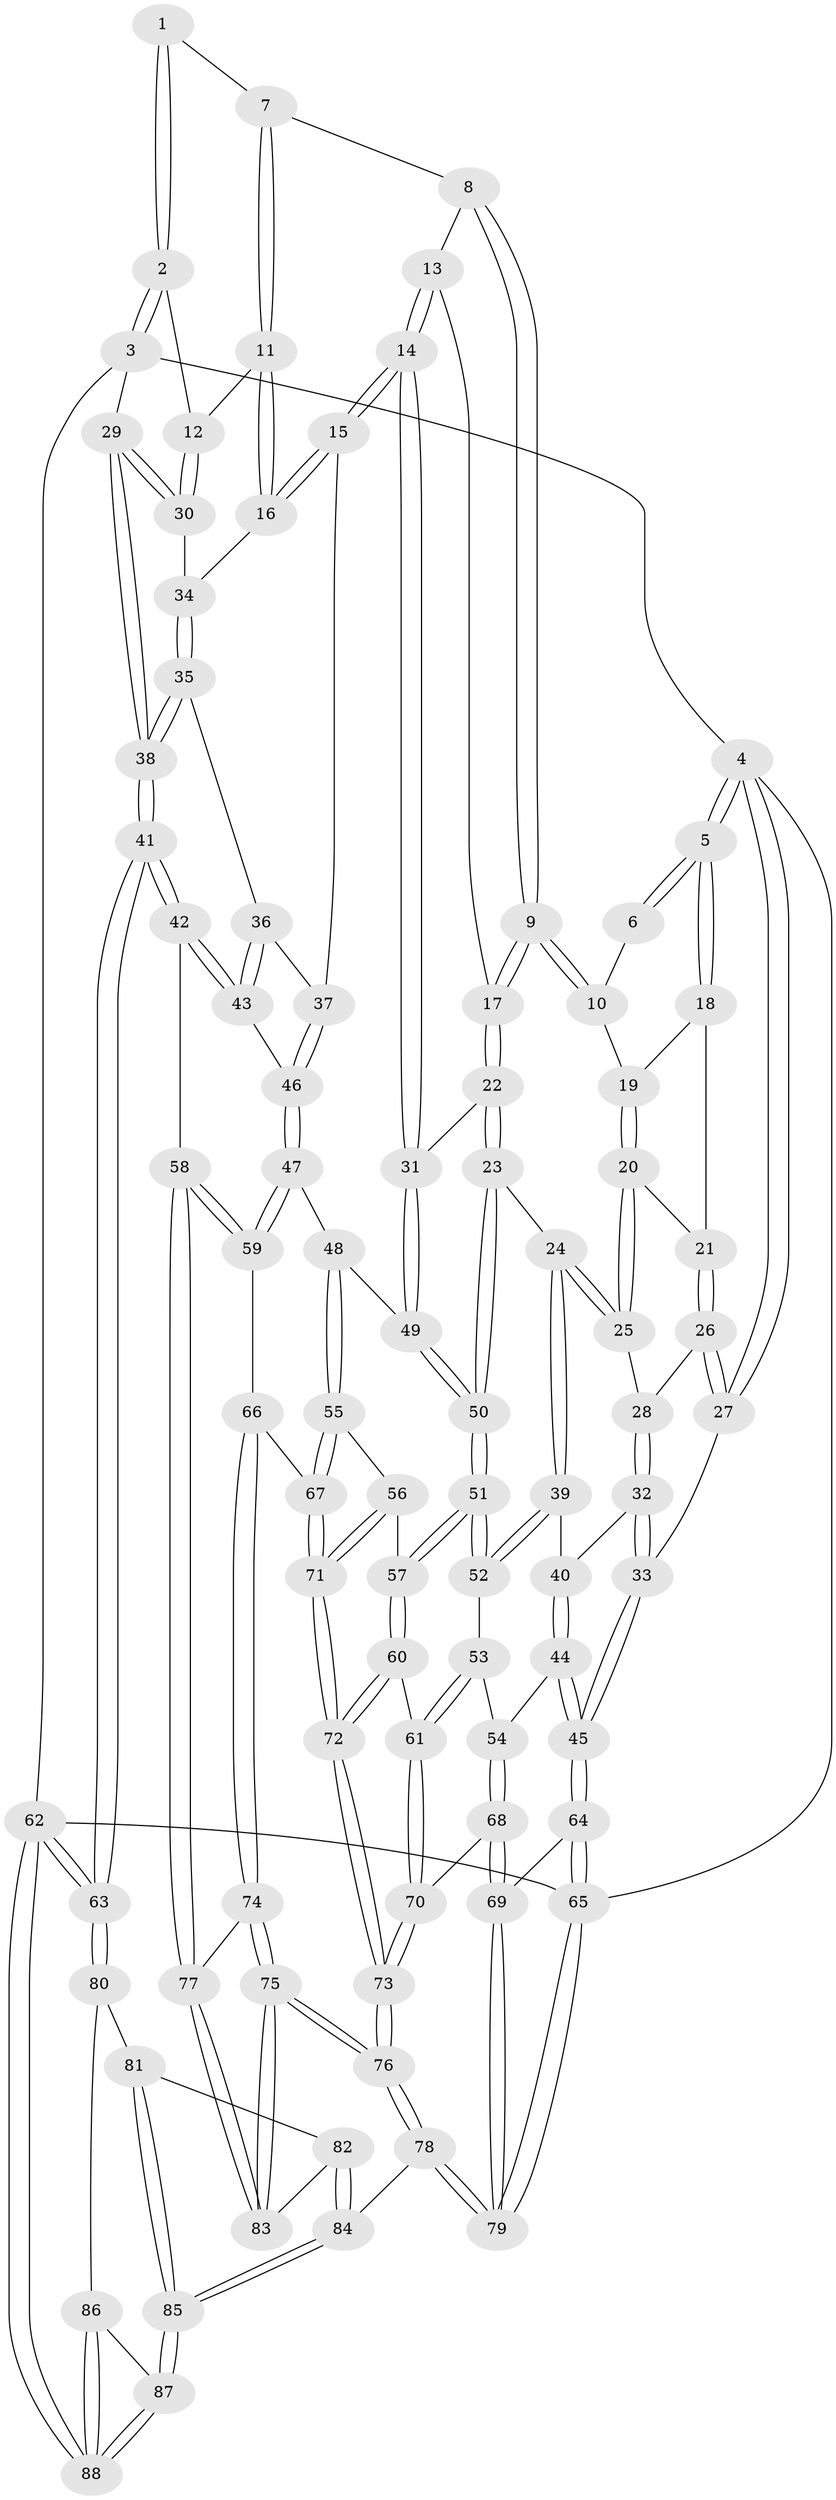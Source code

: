 // Generated by graph-tools (version 1.1) at 2025/01/03/09/25 05:01:32]
// undirected, 88 vertices, 217 edges
graph export_dot {
graph [start="1"]
  node [color=gray90,style=filled];
  1 [pos="+0.41223875224660894+0"];
  2 [pos="+0.881015203346945+0"];
  3 [pos="+1+0"];
  4 [pos="+0+0"];
  5 [pos="+0+0"];
  6 [pos="+0.3205043205681651+0"];
  7 [pos="+0.4312007794781448+0"];
  8 [pos="+0.435416097279327+0"];
  9 [pos="+0.35704396947227957+0.15226576026212105"];
  10 [pos="+0.25771018768787146+0.07570503978674739"];
  11 [pos="+0.6623762891691708+0.17507741799331958"];
  12 [pos="+0.8410514665588337+0"];
  13 [pos="+0.47305677165900095+0.05746552657038537"];
  14 [pos="+0.606798358299494+0.23914716387214743"];
  15 [pos="+0.6145519492090548+0.2366658661179037"];
  16 [pos="+0.6577104201488772+0.18334387224777884"];
  17 [pos="+0.36930362155372987+0.17687654912854434"];
  18 [pos="+0.09199239310662019+0.07083124545782564"];
  19 [pos="+0.2464947005043083+0.08286874948945488"];
  20 [pos="+0.21235041697418544+0.16099349103878843"];
  21 [pos="+0.09842116959022199+0.14092769506142983"];
  22 [pos="+0.40680421042004383+0.2765481367369169"];
  23 [pos="+0.3501938261299075+0.31810469011219333"];
  24 [pos="+0.25469362760276215+0.3352514809811922"];
  25 [pos="+0.21428985687893798+0.27388725650507495"];
  26 [pos="+0.08849531545748188+0.17739953190837543"];
  27 [pos="+0+0.23200440453844615"];
  28 [pos="+0.10822812660126763+0.21877157243130774"];
  29 [pos="+1+0.2907153123914251"];
  30 [pos="+0.9261013232191766+0.271067969440958"];
  31 [pos="+0.5633400497116684+0.26693606003605513"];
  32 [pos="+0.012171944179234704+0.319731965170694"];
  33 [pos="+0+0.31837790309715597"];
  34 [pos="+0.9148036261599728+0.2817078258222901"];
  35 [pos="+0.8914320911302818+0.32714183087413234"];
  36 [pos="+0.8894333588144684+0.3289710504354285"];
  37 [pos="+0.649277202360385+0.2713407296121673"];
  38 [pos="+1+0.578791580045613"];
  39 [pos="+0.2378145013869076+0.3541841555949096"];
  40 [pos="+0.09844318871327043+0.359223964364878"];
  41 [pos="+1+0.6218188304999979"];
  42 [pos="+1+0.6298894478478982"];
  43 [pos="+0.8617180979386808+0.38798309214076643"];
  44 [pos="+0.03500211229215588+0.5267583608733165"];
  45 [pos="+0+0.4923335438867393"];
  46 [pos="+0.7645763889199031+0.4408791036698955"];
  47 [pos="+0.7568576113975833+0.5370153507747798"];
  48 [pos="+0.574677572898724+0.4450161296968081"];
  49 [pos="+0.5616921656823031+0.36979770396630707"];
  50 [pos="+0.4129439371126792+0.524892338367829"];
  51 [pos="+0.41708910584888853+0.5871332239711068"];
  52 [pos="+0.2293693172003384+0.3925641162958969"];
  53 [pos="+0.21214504965781367+0.45758054474365517"];
  54 [pos="+0.10417847095352281+0.5591048979199064"];
  55 [pos="+0.5210082646411203+0.6055019311459942"];
  56 [pos="+0.49880698386990124+0.606551035468503"];
  57 [pos="+0.41809385914055486+0.5966022744743552"];
  58 [pos="+0.9816220288164502+0.6557633448550716"];
  59 [pos="+0.76193701501153+0.5607382425858514"];
  60 [pos="+0.3928884498964546+0.6116023354322516"];
  61 [pos="+0.35189741430224597+0.6198597263571324"];
  62 [pos="+1+1"];
  63 [pos="+1+1"];
  64 [pos="+0+0.9445088442373785"];
  65 [pos="+0+1"];
  66 [pos="+0.6385602181928002+0.6492686966404582"];
  67 [pos="+0.5680105136844141+0.6287747236048508"];
  68 [pos="+0.16283243142905673+0.7281988344124356"];
  69 [pos="+0.05210611628531914+0.8111695247119062"];
  70 [pos="+0.201727931133611+0.7310838160078265"];
  71 [pos="+0.4648539154537833+0.9560539770852506"];
  72 [pos="+0.45788345165843464+0.9904298632219635"];
  73 [pos="+0.4575896020572873+1"];
  74 [pos="+0.658094996351764+0.7367584662702789"];
  75 [pos="+0.6126268347003502+0.8831646711243129"];
  76 [pos="+0.4824356395430183+1"];
  77 [pos="+0.8705122842670167+0.7923898453021804"];
  78 [pos="+0.4829109354301182+1"];
  79 [pos="+0.36400664621151757+1"];
  80 [pos="+0.8897888088834464+0.9064268313127917"];
  81 [pos="+0.8726563740441895+0.8888639684440832"];
  82 [pos="+0.8637034119121262+0.8686421060772682"];
  83 [pos="+0.8619953390416734+0.8221365241350932"];
  84 [pos="+0.48754466771039434+1"];
  85 [pos="+0.7022903939205483+1"];
  86 [pos="+0.8952158815925794+0.9226257365795785"];
  87 [pos="+0.8607873211592502+1"];
  88 [pos="+1+1"];
  1 -- 2;
  1 -- 2;
  1 -- 7;
  2 -- 3;
  2 -- 3;
  2 -- 12;
  3 -- 4;
  3 -- 29;
  3 -- 62;
  4 -- 5;
  4 -- 5;
  4 -- 27;
  4 -- 27;
  4 -- 65;
  5 -- 6;
  5 -- 6;
  5 -- 18;
  5 -- 18;
  6 -- 10;
  7 -- 8;
  7 -- 11;
  7 -- 11;
  8 -- 9;
  8 -- 9;
  8 -- 13;
  9 -- 10;
  9 -- 10;
  9 -- 17;
  9 -- 17;
  10 -- 19;
  11 -- 12;
  11 -- 16;
  11 -- 16;
  12 -- 30;
  12 -- 30;
  13 -- 14;
  13 -- 14;
  13 -- 17;
  14 -- 15;
  14 -- 15;
  14 -- 31;
  14 -- 31;
  15 -- 16;
  15 -- 16;
  15 -- 37;
  16 -- 34;
  17 -- 22;
  17 -- 22;
  18 -- 19;
  18 -- 21;
  19 -- 20;
  19 -- 20;
  20 -- 21;
  20 -- 25;
  20 -- 25;
  21 -- 26;
  21 -- 26;
  22 -- 23;
  22 -- 23;
  22 -- 31;
  23 -- 24;
  23 -- 50;
  23 -- 50;
  24 -- 25;
  24 -- 25;
  24 -- 39;
  24 -- 39;
  25 -- 28;
  26 -- 27;
  26 -- 27;
  26 -- 28;
  27 -- 33;
  28 -- 32;
  28 -- 32;
  29 -- 30;
  29 -- 30;
  29 -- 38;
  29 -- 38;
  30 -- 34;
  31 -- 49;
  31 -- 49;
  32 -- 33;
  32 -- 33;
  32 -- 40;
  33 -- 45;
  33 -- 45;
  34 -- 35;
  34 -- 35;
  35 -- 36;
  35 -- 38;
  35 -- 38;
  36 -- 37;
  36 -- 43;
  36 -- 43;
  37 -- 46;
  37 -- 46;
  38 -- 41;
  38 -- 41;
  39 -- 40;
  39 -- 52;
  39 -- 52;
  40 -- 44;
  40 -- 44;
  41 -- 42;
  41 -- 42;
  41 -- 63;
  41 -- 63;
  42 -- 43;
  42 -- 43;
  42 -- 58;
  43 -- 46;
  44 -- 45;
  44 -- 45;
  44 -- 54;
  45 -- 64;
  45 -- 64;
  46 -- 47;
  46 -- 47;
  47 -- 48;
  47 -- 59;
  47 -- 59;
  48 -- 49;
  48 -- 55;
  48 -- 55;
  49 -- 50;
  49 -- 50;
  50 -- 51;
  50 -- 51;
  51 -- 52;
  51 -- 52;
  51 -- 57;
  51 -- 57;
  52 -- 53;
  53 -- 54;
  53 -- 61;
  53 -- 61;
  54 -- 68;
  54 -- 68;
  55 -- 56;
  55 -- 67;
  55 -- 67;
  56 -- 57;
  56 -- 71;
  56 -- 71;
  57 -- 60;
  57 -- 60;
  58 -- 59;
  58 -- 59;
  58 -- 77;
  58 -- 77;
  59 -- 66;
  60 -- 61;
  60 -- 72;
  60 -- 72;
  61 -- 70;
  61 -- 70;
  62 -- 63;
  62 -- 63;
  62 -- 88;
  62 -- 88;
  62 -- 65;
  63 -- 80;
  63 -- 80;
  64 -- 65;
  64 -- 65;
  64 -- 69;
  65 -- 79;
  65 -- 79;
  66 -- 67;
  66 -- 74;
  66 -- 74;
  67 -- 71;
  67 -- 71;
  68 -- 69;
  68 -- 69;
  68 -- 70;
  69 -- 79;
  69 -- 79;
  70 -- 73;
  70 -- 73;
  71 -- 72;
  71 -- 72;
  72 -- 73;
  72 -- 73;
  73 -- 76;
  73 -- 76;
  74 -- 75;
  74 -- 75;
  74 -- 77;
  75 -- 76;
  75 -- 76;
  75 -- 83;
  75 -- 83;
  76 -- 78;
  76 -- 78;
  77 -- 83;
  77 -- 83;
  78 -- 79;
  78 -- 79;
  78 -- 84;
  80 -- 81;
  80 -- 86;
  81 -- 82;
  81 -- 85;
  81 -- 85;
  82 -- 83;
  82 -- 84;
  82 -- 84;
  84 -- 85;
  84 -- 85;
  85 -- 87;
  85 -- 87;
  86 -- 87;
  86 -- 88;
  86 -- 88;
  87 -- 88;
  87 -- 88;
}
